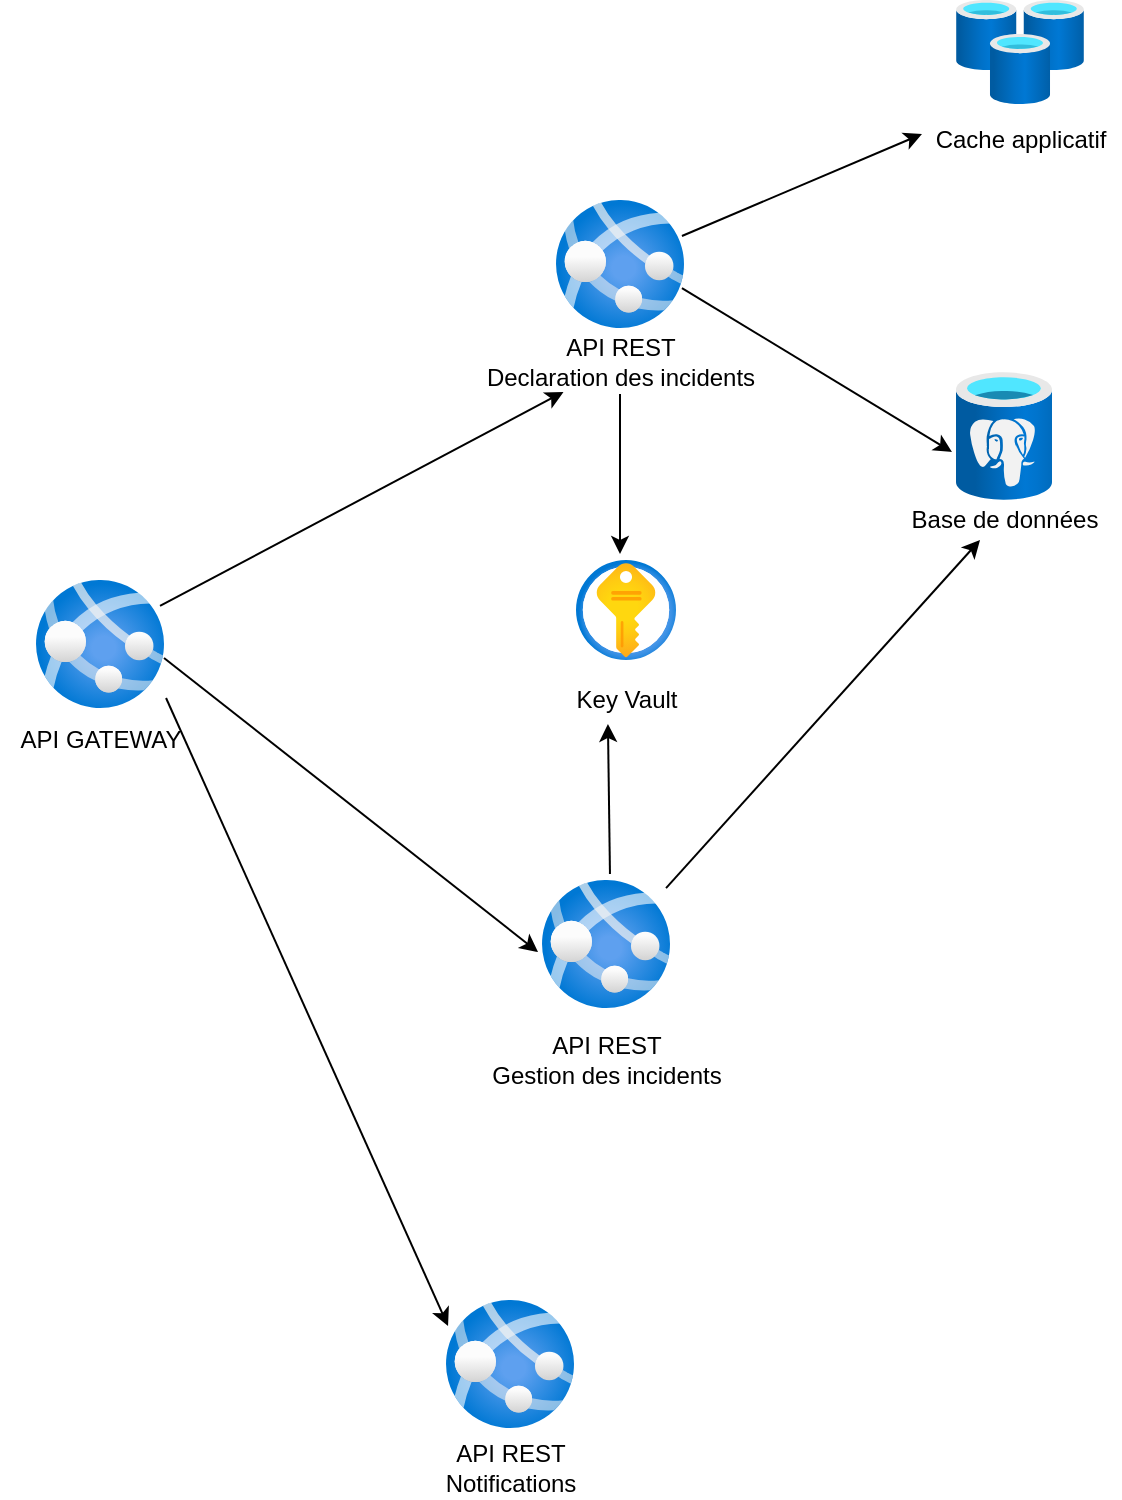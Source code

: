 <mxfile version="17.4.6" type="github">
  <diagram id="MUe_7tEqlM8Tur37jBV4" name="Page-1">
    <mxGraphModel dx="1020" dy="1154" grid="1" gridSize="10" guides="1" tooltips="1" connect="1" arrows="1" fold="1" page="1" pageScale="1" pageWidth="827" pageHeight="1169" math="0" shadow="0">
      <root>
        <mxCell id="0" />
        <mxCell id="1" parent="0" />
        <mxCell id="R5yYeq5rTKoGb3tg502u-1" value="" style="aspect=fixed;html=1;points=[];align=center;image;fontSize=12;image=img/lib/azure2/app_services/App_Services.svg;" vertex="1" parent="1">
          <mxGeometry x="240" y="400" width="64" height="64" as="geometry" />
        </mxCell>
        <mxCell id="R5yYeq5rTKoGb3tg502u-2" value="" style="aspect=fixed;html=1;points=[];align=center;image;fontSize=12;image=img/lib/azure2/app_services/App_Services.svg;" vertex="1" parent="1">
          <mxGeometry x="500" y="210" width="64" height="64" as="geometry" />
        </mxCell>
        <mxCell id="R5yYeq5rTKoGb3tg502u-3" value="" style="aspect=fixed;html=1;points=[];align=center;image;fontSize=12;image=img/lib/azure2/app_services/App_Services.svg;" vertex="1" parent="1">
          <mxGeometry x="493" y="550" width="64" height="64" as="geometry" />
        </mxCell>
        <mxCell id="R5yYeq5rTKoGb3tg502u-4" value="" style="aspect=fixed;html=1;points=[];align=center;image;fontSize=12;image=img/lib/azure2/app_services/App_Services.svg;" vertex="1" parent="1">
          <mxGeometry x="445" y="760" width="64" height="64" as="geometry" />
        </mxCell>
        <mxCell id="R5yYeq5rTKoGb3tg502u-5" value="" style="aspect=fixed;html=1;points=[];align=center;image;fontSize=12;image=img/lib/azure2/databases/Azure_Database_PostgreSQL_Server.svg;" vertex="1" parent="1">
          <mxGeometry x="700" y="296" width="48" height="64" as="geometry" />
        </mxCell>
        <mxCell id="R5yYeq5rTKoGb3tg502u-6" value="" style="aspect=fixed;html=1;points=[];align=center;image;fontSize=12;image=img/lib/azure2/databases/Cache_Redis.svg;" vertex="1" parent="1">
          <mxGeometry x="700" y="110" width="64" height="52" as="geometry" />
        </mxCell>
        <mxCell id="R5yYeq5rTKoGb3tg502u-7" value="" style="aspect=fixed;html=1;points=[];align=center;image;fontSize=12;image=img/lib/azure2/security/Key_Vaults.svg;" vertex="1" parent="1">
          <mxGeometry x="510" y="390" width="50" height="50" as="geometry" />
        </mxCell>
        <mxCell id="R5yYeq5rTKoGb3tg502u-8" value="API GATEWAY" style="text;html=1;align=center;verticalAlign=middle;resizable=0;points=[];autosize=1;strokeColor=none;fillColor=none;" vertex="1" parent="1">
          <mxGeometry x="222" y="470" width="100" height="20" as="geometry" />
        </mxCell>
        <mxCell id="R5yYeq5rTKoGb3tg502u-9" value="API REST&lt;br&gt;Notifications" style="text;html=1;align=center;verticalAlign=middle;resizable=0;points=[];autosize=1;strokeColor=none;fillColor=none;" vertex="1" parent="1">
          <mxGeometry x="437" y="829" width="80" height="30" as="geometry" />
        </mxCell>
        <mxCell id="R5yYeq5rTKoGb3tg502u-10" value="API REST&lt;br&gt;Gestion des incidents" style="text;html=1;align=center;verticalAlign=middle;resizable=0;points=[];autosize=1;strokeColor=none;fillColor=none;" vertex="1" parent="1">
          <mxGeometry x="460" y="625" width="130" height="30" as="geometry" />
        </mxCell>
        <mxCell id="R5yYeq5rTKoGb3tg502u-11" value="API REST&lt;br&gt;Declaration des incidents" style="text;html=1;align=center;verticalAlign=middle;resizable=0;points=[];autosize=1;strokeColor=none;fillColor=none;" vertex="1" parent="1">
          <mxGeometry x="457" y="276" width="150" height="30" as="geometry" />
        </mxCell>
        <mxCell id="R5yYeq5rTKoGb3tg502u-12" value="Cache applicatif" style="text;html=1;align=center;verticalAlign=middle;resizable=0;points=[];autosize=1;strokeColor=none;fillColor=none;" vertex="1" parent="1">
          <mxGeometry x="682" y="170" width="100" height="20" as="geometry" />
        </mxCell>
        <mxCell id="R5yYeq5rTKoGb3tg502u-13" value="Base de données" style="text;html=1;align=center;verticalAlign=middle;resizable=0;points=[];autosize=1;strokeColor=none;fillColor=none;" vertex="1" parent="1">
          <mxGeometry x="669" y="360" width="110" height="20" as="geometry" />
        </mxCell>
        <mxCell id="R5yYeq5rTKoGb3tg502u-14" value="" style="endArrow=classic;html=1;rounded=0;entryX=-0.031;entryY=0.563;entryDx=0;entryDy=0;entryPerimeter=0;exitX=1;exitY=0.609;exitDx=0;exitDy=0;exitPerimeter=0;" edge="1" parent="1" source="R5yYeq5rTKoGb3tg502u-1" target="R5yYeq5rTKoGb3tg502u-3">
          <mxGeometry width="50" height="50" relative="1" as="geometry">
            <mxPoint x="310" y="430" as="sourcePoint" />
            <mxPoint x="460" y="430" as="targetPoint" />
          </mxGeometry>
        </mxCell>
        <mxCell id="R5yYeq5rTKoGb3tg502u-15" value="" style="endArrow=classic;html=1;rounded=0;exitX=0.969;exitY=0.063;exitDx=0;exitDy=0;exitPerimeter=0;entryX=0.391;entryY=1;entryDx=0;entryDy=0;entryPerimeter=0;" edge="1" parent="1" source="R5yYeq5rTKoGb3tg502u-3" target="R5yYeq5rTKoGb3tg502u-13">
          <mxGeometry width="50" height="50" relative="1" as="geometry">
            <mxPoint x="540" y="430" as="sourcePoint" />
            <mxPoint x="680" y="340" as="targetPoint" />
          </mxGeometry>
        </mxCell>
        <mxCell id="R5yYeq5rTKoGb3tg502u-16" value="" style="endArrow=classic;html=1;rounded=0;entryX=-0.042;entryY=0.625;entryDx=0;entryDy=0;entryPerimeter=0;exitX=0.984;exitY=0.688;exitDx=0;exitDy=0;exitPerimeter=0;" edge="1" parent="1" source="R5yYeq5rTKoGb3tg502u-2" target="R5yYeq5rTKoGb3tg502u-5">
          <mxGeometry width="50" height="50" relative="1" as="geometry">
            <mxPoint x="550" y="270" as="sourcePoint" />
            <mxPoint x="680" y="320" as="targetPoint" />
          </mxGeometry>
        </mxCell>
        <mxCell id="R5yYeq5rTKoGb3tg502u-17" value="" style="endArrow=classic;html=1;rounded=0;exitX=0.984;exitY=0.281;exitDx=0;exitDy=0;exitPerimeter=0;entryX=0.01;entryY=0.35;entryDx=0;entryDy=0;entryPerimeter=0;" edge="1" parent="1" source="R5yYeq5rTKoGb3tg502u-2" target="R5yYeq5rTKoGb3tg502u-12">
          <mxGeometry width="50" height="50" relative="1" as="geometry">
            <mxPoint x="570" y="230" as="sourcePoint" />
            <mxPoint x="670" y="190" as="targetPoint" />
          </mxGeometry>
        </mxCell>
        <mxCell id="R5yYeq5rTKoGb3tg502u-18" value="" style="endArrow=classic;html=1;rounded=0;entryX=0.016;entryY=0.203;entryDx=0;entryDy=0;entryPerimeter=0;exitX=1.016;exitY=0.922;exitDx=0;exitDy=0;exitPerimeter=0;" edge="1" parent="1" source="R5yYeq5rTKoGb3tg502u-1" target="R5yYeq5rTKoGb3tg502u-4">
          <mxGeometry width="50" height="50" relative="1" as="geometry">
            <mxPoint x="310" y="440" as="sourcePoint" />
            <mxPoint x="450" y="680" as="targetPoint" />
          </mxGeometry>
        </mxCell>
        <mxCell id="R5yYeq5rTKoGb3tg502u-19" value="" style="endArrow=classic;html=1;rounded=0;exitX=0.969;exitY=0.203;exitDx=0;exitDy=0;exitPerimeter=0;" edge="1" parent="1" source="R5yYeq5rTKoGb3tg502u-1" target="R5yYeq5rTKoGb3tg502u-11">
          <mxGeometry width="50" height="50" relative="1" as="geometry">
            <mxPoint x="310" y="410" as="sourcePoint" />
            <mxPoint x="540" y="360" as="targetPoint" />
          </mxGeometry>
        </mxCell>
        <mxCell id="R5yYeq5rTKoGb3tg502u-20" value="Key Vault" style="text;html=1;align=center;verticalAlign=middle;resizable=0;points=[];autosize=1;strokeColor=none;fillColor=none;" vertex="1" parent="1">
          <mxGeometry x="500" y="450" width="70" height="20" as="geometry" />
        </mxCell>
        <mxCell id="R5yYeq5rTKoGb3tg502u-21" value="" style="endArrow=classic;html=1;rounded=0;exitX=0.5;exitY=1.033;exitDx=0;exitDy=0;exitPerimeter=0;entryX=0.44;entryY=-0.06;entryDx=0;entryDy=0;entryPerimeter=0;" edge="1" parent="1" source="R5yYeq5rTKoGb3tg502u-11" target="R5yYeq5rTKoGb3tg502u-7">
          <mxGeometry width="50" height="50" relative="1" as="geometry">
            <mxPoint x="450" y="450" as="sourcePoint" />
            <mxPoint x="500" y="400" as="targetPoint" />
          </mxGeometry>
        </mxCell>
        <mxCell id="R5yYeq5rTKoGb3tg502u-22" value="" style="endArrow=classic;html=1;rounded=0;exitX=0.531;exitY=-0.047;exitDx=0;exitDy=0;exitPerimeter=0;entryX=0.371;entryY=1.1;entryDx=0;entryDy=0;entryPerimeter=0;" edge="1" parent="1" source="R5yYeq5rTKoGb3tg502u-3" target="R5yYeq5rTKoGb3tg502u-20">
          <mxGeometry width="50" height="50" relative="1" as="geometry">
            <mxPoint x="450" y="450" as="sourcePoint" />
            <mxPoint x="500" y="400" as="targetPoint" />
          </mxGeometry>
        </mxCell>
      </root>
    </mxGraphModel>
  </diagram>
</mxfile>
